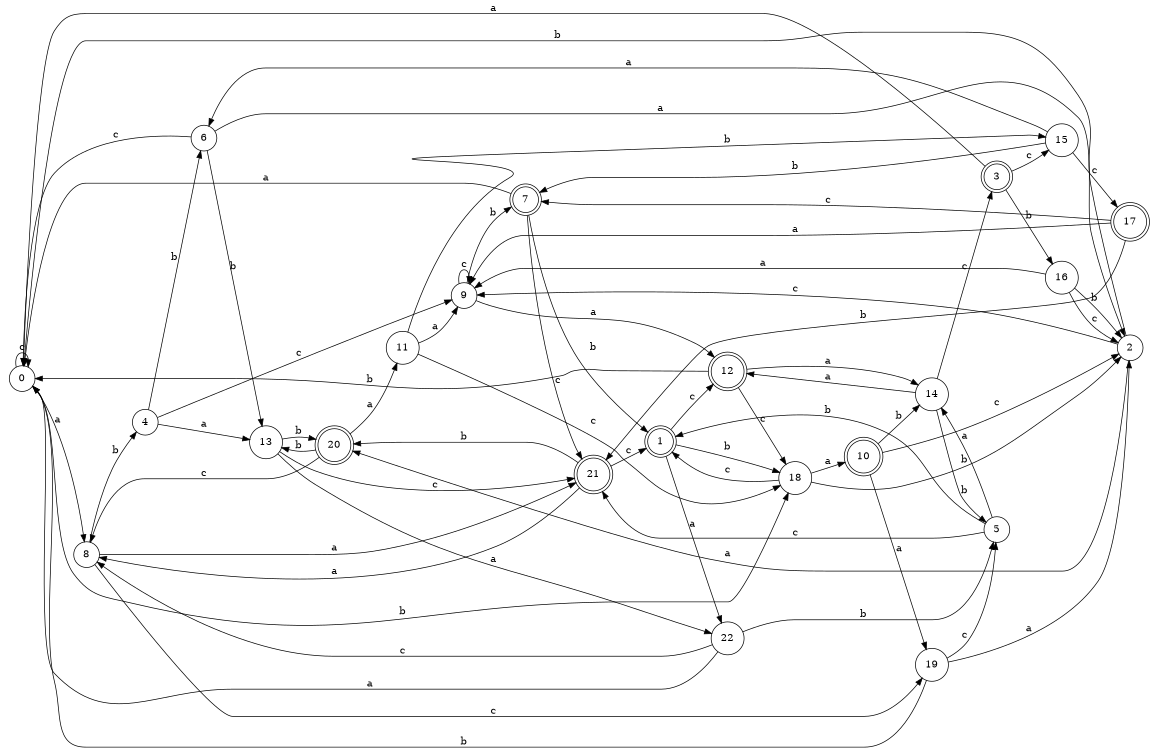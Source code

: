 digraph n19_2 {
__start0 [label="" shape="none"];

rankdir=LR;
size="8,5";

s0 [style="filled", color="black", fillcolor="white" shape="circle", label="0"];
s1 [style="rounded,filled", color="black", fillcolor="white" shape="doublecircle", label="1"];
s2 [style="filled", color="black", fillcolor="white" shape="circle", label="2"];
s3 [style="rounded,filled", color="black", fillcolor="white" shape="doublecircle", label="3"];
s4 [style="filled", color="black", fillcolor="white" shape="circle", label="4"];
s5 [style="filled", color="black", fillcolor="white" shape="circle", label="5"];
s6 [style="filled", color="black", fillcolor="white" shape="circle", label="6"];
s7 [style="rounded,filled", color="black", fillcolor="white" shape="doublecircle", label="7"];
s8 [style="filled", color="black", fillcolor="white" shape="circle", label="8"];
s9 [style="filled", color="black", fillcolor="white" shape="circle", label="9"];
s10 [style="rounded,filled", color="black", fillcolor="white" shape="doublecircle", label="10"];
s11 [style="filled", color="black", fillcolor="white" shape="circle", label="11"];
s12 [style="rounded,filled", color="black", fillcolor="white" shape="doublecircle", label="12"];
s13 [style="filled", color="black", fillcolor="white" shape="circle", label="13"];
s14 [style="filled", color="black", fillcolor="white" shape="circle", label="14"];
s15 [style="filled", color="black", fillcolor="white" shape="circle", label="15"];
s16 [style="filled", color="black", fillcolor="white" shape="circle", label="16"];
s17 [style="rounded,filled", color="black", fillcolor="white" shape="doublecircle", label="17"];
s18 [style="filled", color="black", fillcolor="white" shape="circle", label="18"];
s19 [style="filled", color="black", fillcolor="white" shape="circle", label="19"];
s20 [style="rounded,filled", color="black", fillcolor="white" shape="doublecircle", label="20"];
s21 [style="rounded,filled", color="black", fillcolor="white" shape="doublecircle", label="21"];
s22 [style="filled", color="black", fillcolor="white" shape="circle", label="22"];
s0 -> s8 [label="a"];
s0 -> s18 [label="b"];
s0 -> s0 [label="c"];
s1 -> s22 [label="a"];
s1 -> s18 [label="b"];
s1 -> s12 [label="c"];
s2 -> s20 [label="a"];
s2 -> s0 [label="b"];
s2 -> s9 [label="c"];
s3 -> s0 [label="a"];
s3 -> s16 [label="b"];
s3 -> s15 [label="c"];
s4 -> s13 [label="a"];
s4 -> s6 [label="b"];
s4 -> s9 [label="c"];
s5 -> s14 [label="a"];
s5 -> s1 [label="b"];
s5 -> s21 [label="c"];
s6 -> s2 [label="a"];
s6 -> s13 [label="b"];
s6 -> s0 [label="c"];
s7 -> s0 [label="a"];
s7 -> s1 [label="b"];
s7 -> s21 [label="c"];
s8 -> s21 [label="a"];
s8 -> s4 [label="b"];
s8 -> s19 [label="c"];
s9 -> s12 [label="a"];
s9 -> s7 [label="b"];
s9 -> s9 [label="c"];
s10 -> s19 [label="a"];
s10 -> s14 [label="b"];
s10 -> s2 [label="c"];
s11 -> s9 [label="a"];
s11 -> s15 [label="b"];
s11 -> s18 [label="c"];
s12 -> s14 [label="a"];
s12 -> s0 [label="b"];
s12 -> s18 [label="c"];
s13 -> s22 [label="a"];
s13 -> s20 [label="b"];
s13 -> s21 [label="c"];
s14 -> s12 [label="a"];
s14 -> s5 [label="b"];
s14 -> s3 [label="c"];
s15 -> s6 [label="a"];
s15 -> s7 [label="b"];
s15 -> s17 [label="c"];
s16 -> s9 [label="a"];
s16 -> s2 [label="b"];
s16 -> s2 [label="c"];
s17 -> s9 [label="a"];
s17 -> s21 [label="b"];
s17 -> s7 [label="c"];
s18 -> s10 [label="a"];
s18 -> s2 [label="b"];
s18 -> s1 [label="c"];
s19 -> s2 [label="a"];
s19 -> s0 [label="b"];
s19 -> s5 [label="c"];
s20 -> s11 [label="a"];
s20 -> s13 [label="b"];
s20 -> s8 [label="c"];
s21 -> s8 [label="a"];
s21 -> s20 [label="b"];
s21 -> s1 [label="c"];
s22 -> s0 [label="a"];
s22 -> s5 [label="b"];
s22 -> s8 [label="c"];

}
